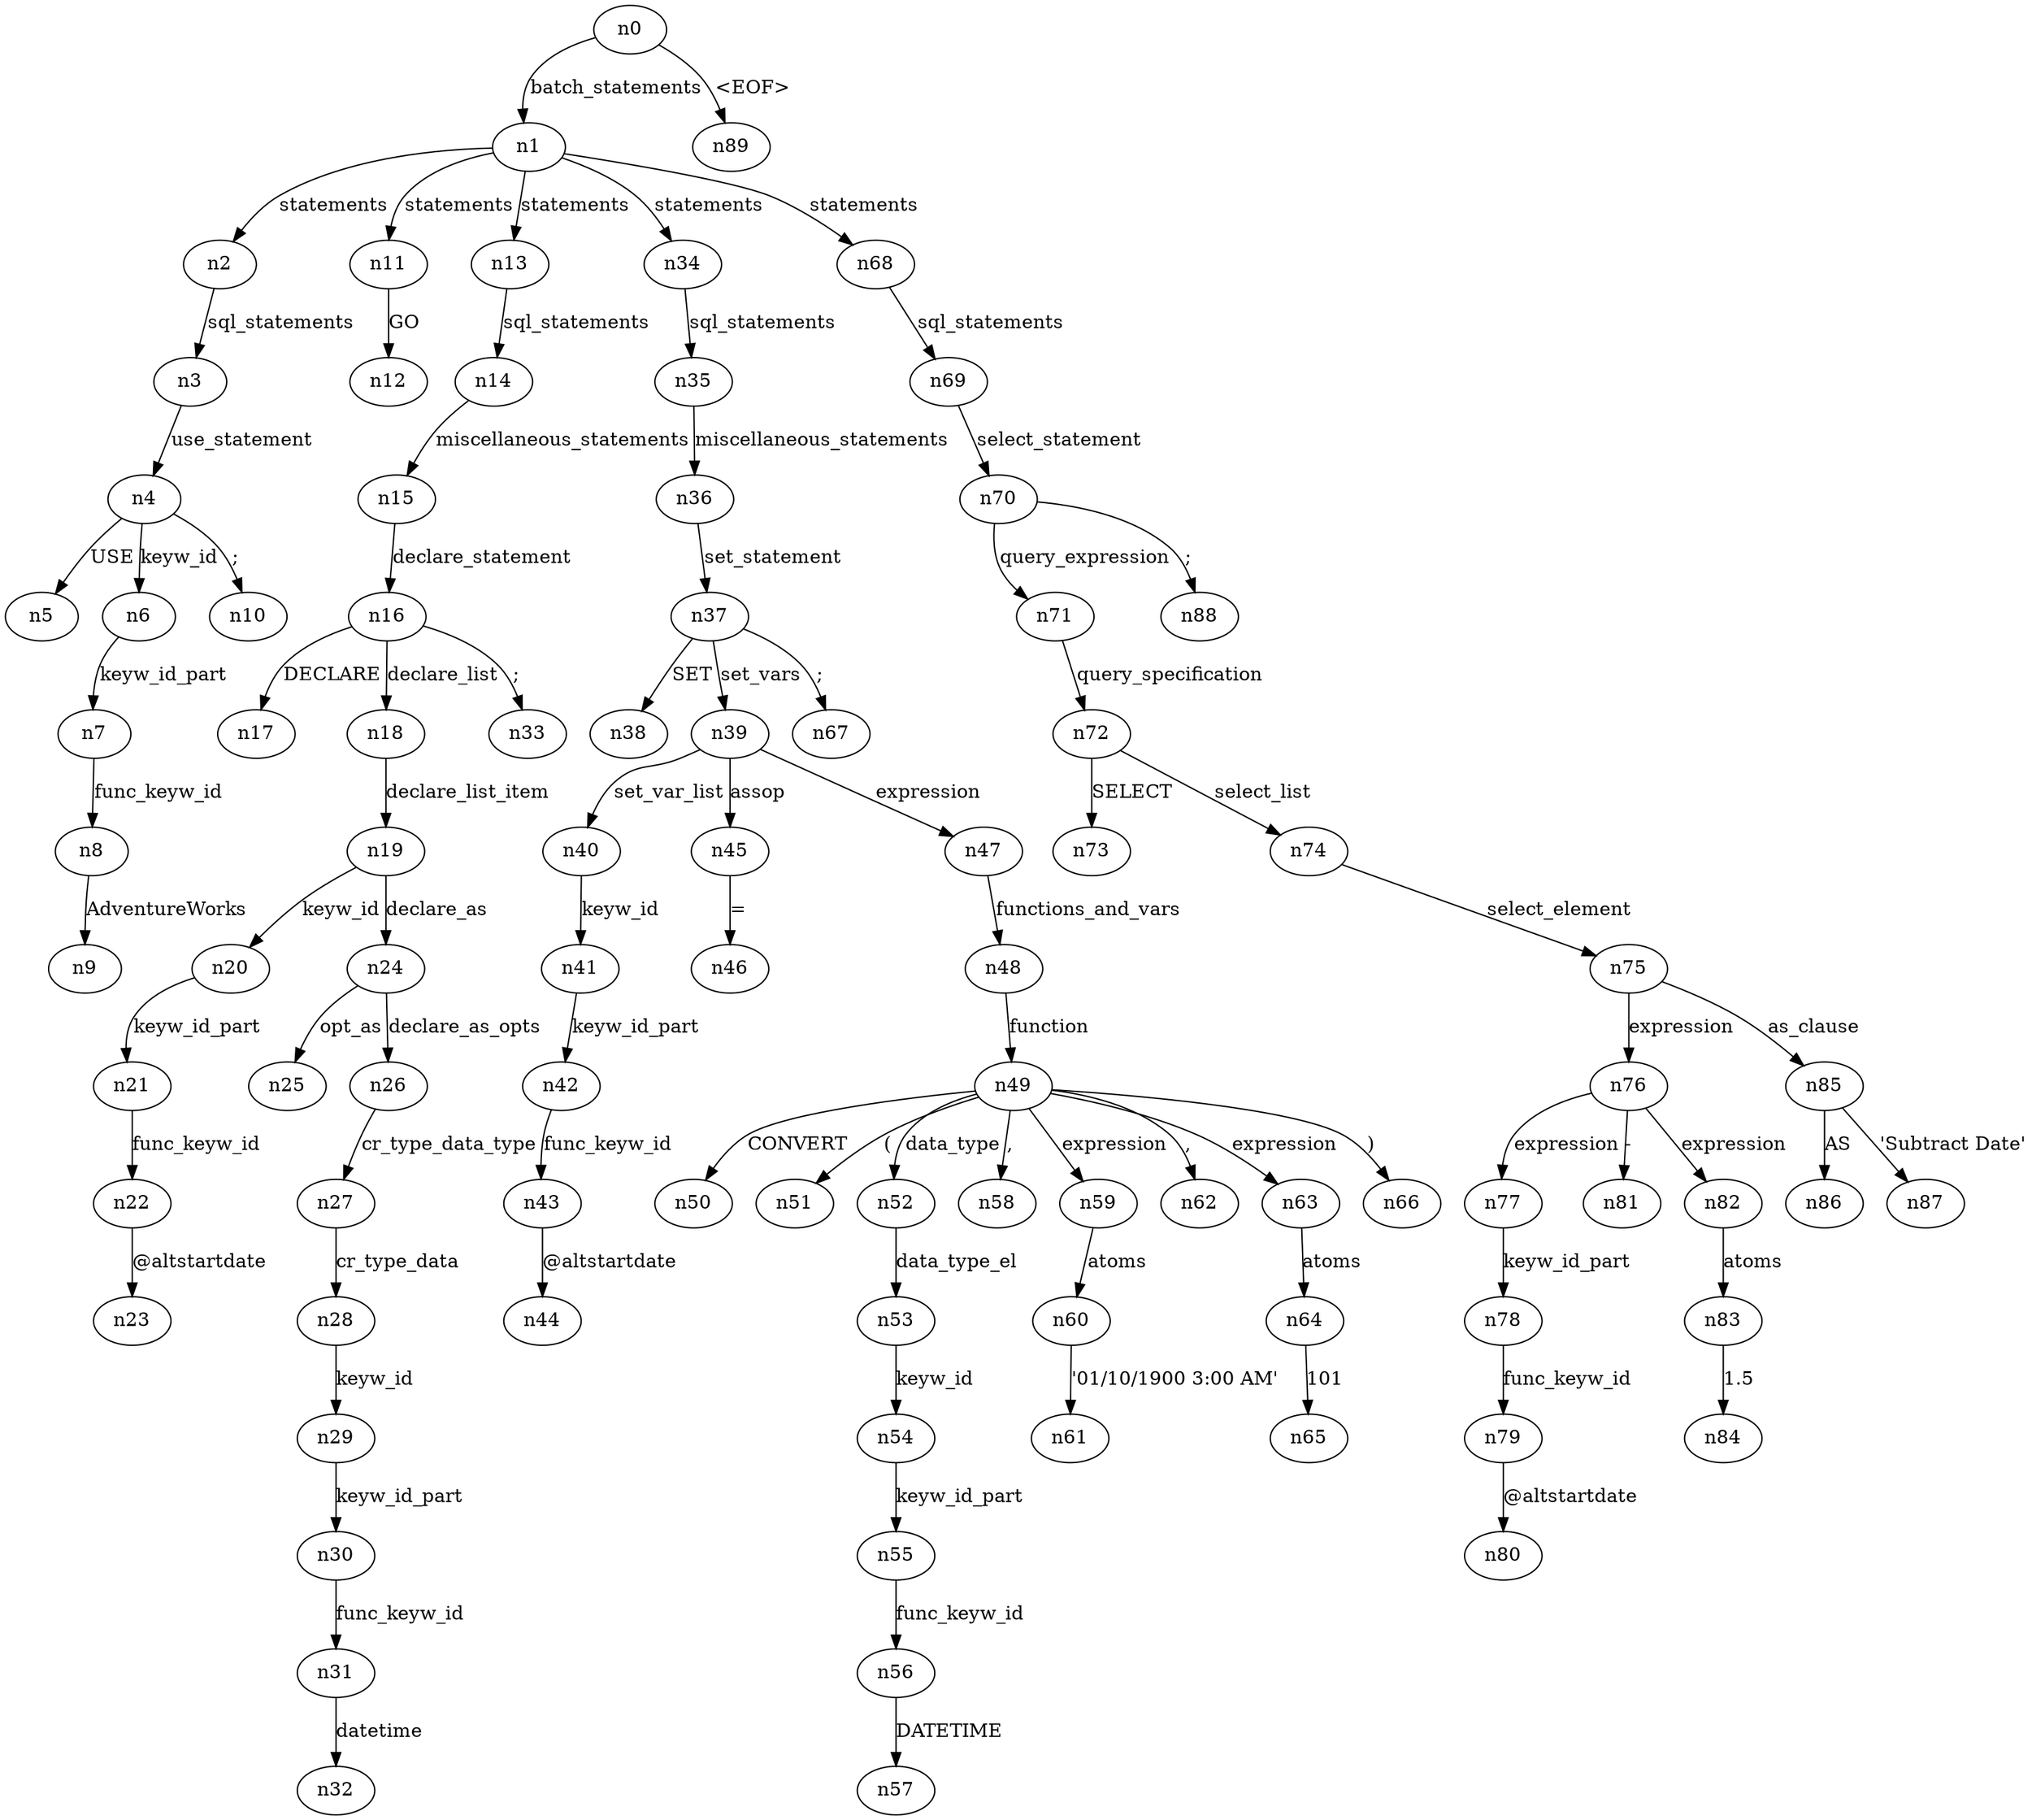 digraph ParseTree {
  n0 -> n1 [label="batch_statements"];
  n1 -> n2 [label="statements"];
  n2 -> n3 [label="sql_statements"];
  n3 -> n4 [label="use_statement"];
  n4 -> n5 [label="USE"];
  n4 -> n6 [label="keyw_id"];
  n6 -> n7 [label="keyw_id_part"];
  n7 -> n8 [label="func_keyw_id"];
  n8 -> n9 [label="AdventureWorks"];
  n4 -> n10 [label=";"];
  n1 -> n11 [label="statements"];
  n11 -> n12 [label="GO"];
  n1 -> n13 [label="statements"];
  n13 -> n14 [label="sql_statements"];
  n14 -> n15 [label="miscellaneous_statements"];
  n15 -> n16 [label="declare_statement"];
  n16 -> n17 [label="DECLARE"];
  n16 -> n18 [label="declare_list"];
  n18 -> n19 [label="declare_list_item"];
  n19 -> n20 [label="keyw_id"];
  n20 -> n21 [label="keyw_id_part"];
  n21 -> n22 [label="func_keyw_id"];
  n22 -> n23 [label="@altstartdate"];
  n19 -> n24 [label="declare_as"];
  n24 -> n25 [label="opt_as"];
  n24 -> n26 [label="declare_as_opts"];
  n26 -> n27 [label="cr_type_data_type"];
  n27 -> n28 [label="cr_type_data"];
  n28 -> n29 [label="keyw_id"];
  n29 -> n30 [label="keyw_id_part"];
  n30 -> n31 [label="func_keyw_id"];
  n31 -> n32 [label="datetime"];
  n16 -> n33 [label=";"];
  n1 -> n34 [label="statements"];
  n34 -> n35 [label="sql_statements"];
  n35 -> n36 [label="miscellaneous_statements"];
  n36 -> n37 [label="set_statement"];
  n37 -> n38 [label="SET"];
  n37 -> n39 [label="set_vars"];
  n39 -> n40 [label="set_var_list"];
  n40 -> n41 [label="keyw_id"];
  n41 -> n42 [label="keyw_id_part"];
  n42 -> n43 [label="func_keyw_id"];
  n43 -> n44 [label="@altstartdate"];
  n39 -> n45 [label="assop"];
  n45 -> n46 [label="="];
  n39 -> n47 [label="expression"];
  n47 -> n48 [label="functions_and_vars"];
  n48 -> n49 [label="function"];
  n49 -> n50 [label="CONVERT"];
  n49 -> n51 [label="("];
  n49 -> n52 [label="data_type"];
  n52 -> n53 [label="data_type_el"];
  n53 -> n54 [label="keyw_id"];
  n54 -> n55 [label="keyw_id_part"];
  n55 -> n56 [label="func_keyw_id"];
  n56 -> n57 [label="DATETIME"];
  n49 -> n58 [label=","];
  n49 -> n59 [label="expression"];
  n59 -> n60 [label="atoms"];
  n60 -> n61 [label="'01/10/1900 3:00 AM'"];
  n49 -> n62 [label=","];
  n49 -> n63 [label="expression"];
  n63 -> n64 [label="atoms"];
  n64 -> n65 [label="101"];
  n49 -> n66 [label=")"];
  n37 -> n67 [label=";"];
  n1 -> n68 [label="statements"];
  n68 -> n69 [label="sql_statements"];
  n69 -> n70 [label="select_statement"];
  n70 -> n71 [label="query_expression"];
  n71 -> n72 [label="query_specification"];
  n72 -> n73 [label="SELECT"];
  n72 -> n74 [label="select_list"];
  n74 -> n75 [label="select_element"];
  n75 -> n76 [label="expression"];
  n76 -> n77 [label="expression"];
  n77 -> n78 [label="keyw_id_part"];
  n78 -> n79 [label="func_keyw_id"];
  n79 -> n80 [label="@altstartdate"];
  n76 -> n81 [label="-"];
  n76 -> n82 [label="expression"];
  n82 -> n83 [label="atoms"];
  n83 -> n84 [label="1.5"];
  n75 -> n85 [label="as_clause"];
  n85 -> n86 [label="AS"];
  n85 -> n87 [label="'Subtract Date'"];
  n70 -> n88 [label=";"];
  n0 -> n89 [label="<EOF>"];
}